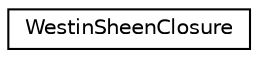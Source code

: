 digraph G
{
  edge [fontname="Helvetica",fontsize="10",labelfontname="Helvetica",labelfontsize="10"];
  node [fontname="Helvetica",fontsize="10",shape=record];
  rankdir=LR;
  Node1 [label="WestinSheenClosure",height=0.2,width=0.4,color="black", fillcolor="white", style="filled",URL="$d2/d06/classWestinSheenClosure.html"];
}
